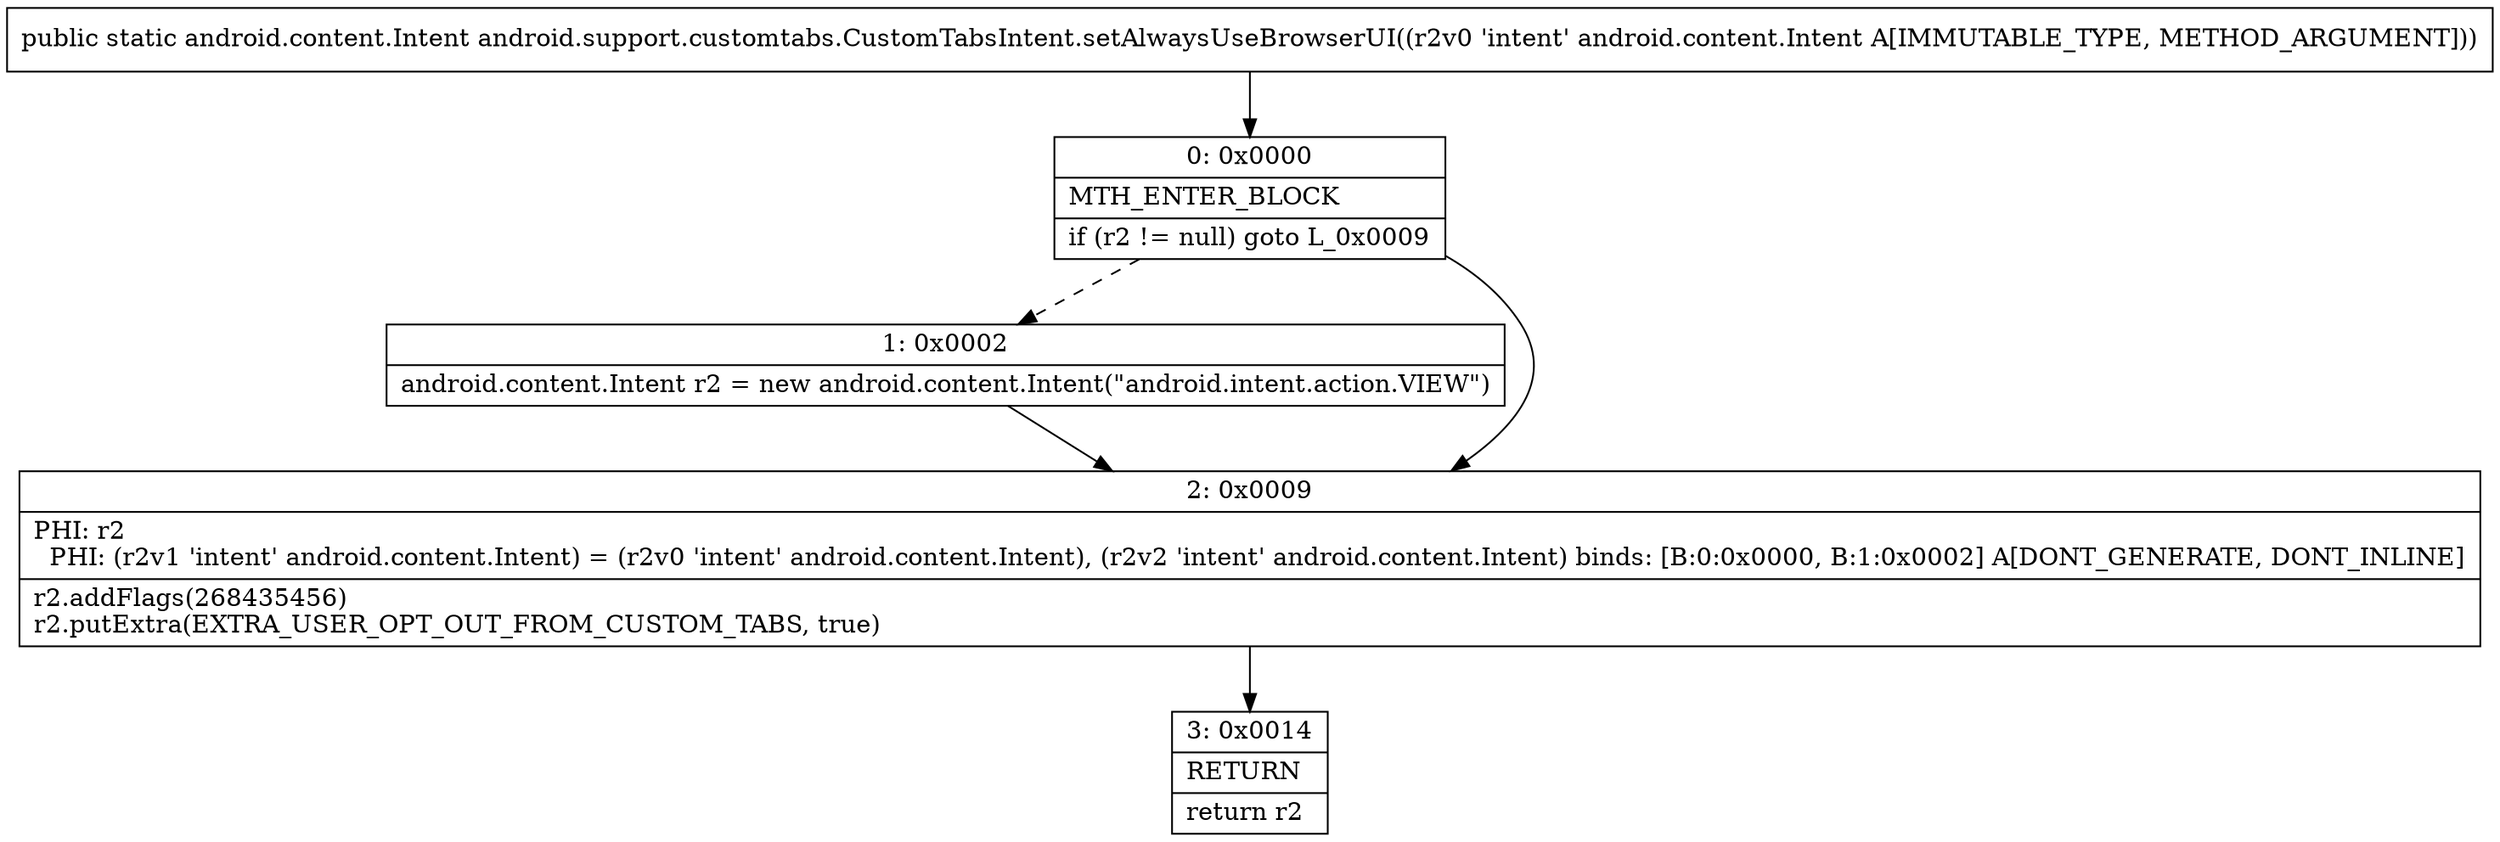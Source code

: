digraph "CFG forandroid.support.customtabs.CustomTabsIntent.setAlwaysUseBrowserUI(Landroid\/content\/Intent;)Landroid\/content\/Intent;" {
Node_0 [shape=record,label="{0\:\ 0x0000|MTH_ENTER_BLOCK\l|if (r2 != null) goto L_0x0009\l}"];
Node_1 [shape=record,label="{1\:\ 0x0002|android.content.Intent r2 = new android.content.Intent(\"android.intent.action.VIEW\")\l}"];
Node_2 [shape=record,label="{2\:\ 0x0009|PHI: r2 \l  PHI: (r2v1 'intent' android.content.Intent) = (r2v0 'intent' android.content.Intent), (r2v2 'intent' android.content.Intent) binds: [B:0:0x0000, B:1:0x0002] A[DONT_GENERATE, DONT_INLINE]\l|r2.addFlags(268435456)\lr2.putExtra(EXTRA_USER_OPT_OUT_FROM_CUSTOM_TABS, true)\l}"];
Node_3 [shape=record,label="{3\:\ 0x0014|RETURN\l|return r2\l}"];
MethodNode[shape=record,label="{public static android.content.Intent android.support.customtabs.CustomTabsIntent.setAlwaysUseBrowserUI((r2v0 'intent' android.content.Intent A[IMMUTABLE_TYPE, METHOD_ARGUMENT])) }"];
MethodNode -> Node_0;
Node_0 -> Node_1[style=dashed];
Node_0 -> Node_2;
Node_1 -> Node_2;
Node_2 -> Node_3;
}

